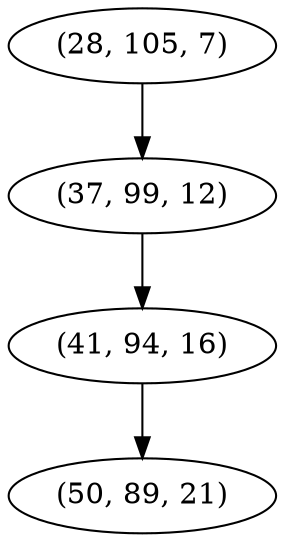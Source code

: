 digraph tree {
    "(28, 105, 7)";
    "(37, 99, 12)";
    "(41, 94, 16)";
    "(50, 89, 21)";
    "(28, 105, 7)" -> "(37, 99, 12)";
    "(37, 99, 12)" -> "(41, 94, 16)";
    "(41, 94, 16)" -> "(50, 89, 21)";
}
